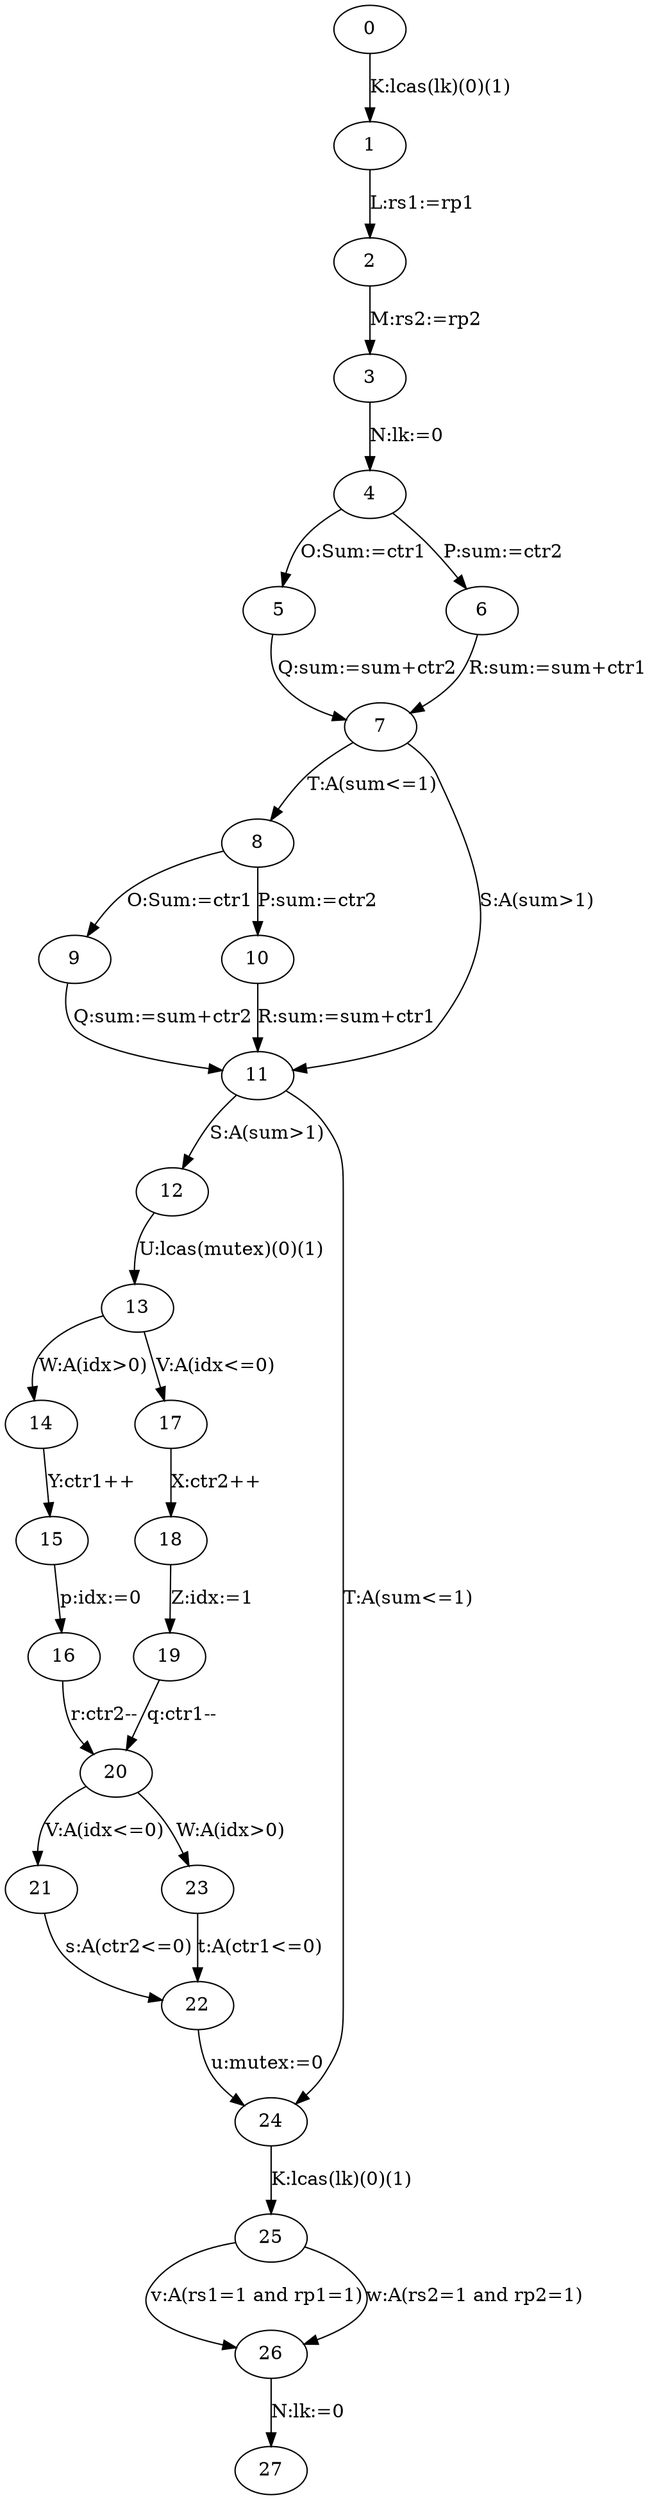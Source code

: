 digraph "unnamed" {
"0" [
fixedsize="false"
label="0"
regular="false"
];
"1" [
fixedsize="false"
label="1"
regular="false"
];
"2" [
fixedsize="false"
label="2"
regular="false"
];
"3" [
fixedsize="false"
label="3"
regular="false"
];
"4" [
fixedsize="false"
label="4"
regular="false"
];
"5" [
fixedsize="false"
label="5"
regular="false"
];
"6" [
fixedsize="false"
label="6"
regular="false"
];
"7" [
fixedsize="false"
label="7"
regular="false"
];
"0" -> "1" [
constraint="true"
decorate="false"
label="K:lcas(lk)(0)(1)"
labelfloat="false"
];
"1" -> "2" [
constraint="true"
decorate="false"
label="L:rs1:=rp1"
labelfloat="false"
];
"2" -> "3" [
constraint="true"
decorate="false"
label="M:rs2:=rp2"
labelfloat="false"
];
"3" -> "4" [
constraint="true"
decorate="false"
label="N:lk:=0"
labelfloat="false"
];
"4" -> "5" [
constraint="true"
decorate="false"
label="O:Sum:=ctr1"
labelfloat="false"
];
"5" -> "7" [
constraint="true"
decorate="false"
label="Q:sum:=sum+ctr2"
labelfloat="false"
];
"4" -> "6" [
constraint="true"
decorate="false"
label="P:sum:=ctr2"
labelfloat="false"
];
"6" -> "7" [
constraint="true"
decorate="false"
label="R:sum:=sum+ctr1"
labelfloat="false"
];
"8" [
fixedsize="false"
label="8"
regular="false"
];
"9" [
fixedsize="false"
label="9"
regular="false"
];
"10" [
fixedsize="false"
label="10"
regular="false"
];
"11" [
fixedsize="false"
label="11"
regular="false"
];
"12" [
fixedsize="false"
label="12"
regular="false"
];
"13" [
fixedsize="false"
label="13"
regular="false"
];
"14" [
fixedsize="false"
label="14"
regular="false"
];
"15" [
fixedsize="false"
label="15"
regular="false"
];
"16" [
fixedsize="false"
label="16"
regular="false"
];
"7" -> "8" [
constraint="true"
decorate="false"
label="T:A(sum<=1)"
labelfloat="false"
];
"8" -> "9" [
constraint="true"
decorate="false"
label="O:Sum:=ctr1"
labelfloat="false"
];
"8" -> "10" [
constraint="true"
decorate="false"
label="P:sum:=ctr2"
labelfloat="false"
];
"7" -> "11" [
constraint="true"
decorate="false"
label="S:A(sum>1)"
labelfloat="false"
];
"9" -> "11" [
constraint="true"
decorate="false"
label="Q:sum:=sum+ctr2"
labelfloat="false"
];
"10" -> "11" [
constraint="true"
decorate="false"
label="R:sum:=sum+ctr1"
labelfloat="false"
];
"12" [
fixedsize="false"
label="12"
regular="false"
];
"13" [
fixedsize="false"
label="13"
regular="false"
];
"14" [
fixedsize="false"
label="14"
regular="false"
];
"15" [
fixedsize="false"
label="15"
regular="false"
];
"16" [
fixedsize="false"
label="16"
regular="false"
];
"17" [
fixedsize="false"
label="17"
regular="false"
];
"18" [
fixedsize="false"
label="18"
regular="false"
];
"19" [
fixedsize="false"
label="19"
regular="false"
];
"20" [
fixedsize="false"
label="20"
regular="false"
];
"21" [
fixedsize="false"
label="21"
regular="false"
];
"22" [
fixedsize="false"
label="22"
regular="false"
];
"23" [
fixedsize="false"
label="23"
regular="false"
];
"24" [
fixedsize="false"
label="24"
regular="false"
];
"25" [
fixedsize="false"
label="25"
regular="false"
];
"11" -> "12" [
constraint="true"
decorate="false"
label="S:A(sum>1)"
labelfloat="false"
];
"11" -> "24" [
constraint="true"
decorate="false"
label="T:A(sum<=1)"
labelfloat="false"
];
"12" -> "13" [
constraint="true"
decorate="false"
label="U:lcas(mutex)(0)(1)"
labelfloat="false"
];
"13" -> "14" [
constraint="true"
decorate="false"
label="W:A(idx>0)"
labelfloat="false"
];
"13" -> "17" [
constraint="true"
decorate="false"
label="V:A(idx<=0)"
labelfloat="false"
];
"14" -> "15" [
constraint="true"
decorate="false"
label="Y:ctr1++"
labelfloat="false"
];
"15" -> "16" [
constraint="true"
decorate="false"
label="p:idx:=0"
labelfloat="false"
];
"16" -> "20" [
constraint="true"
decorate="false"
label="r:ctr2--"
labelfloat="false"
];
"17" -> "18" [
constraint="true"
decorate="false"
label="X:ctr2++"
labelfloat="false"
];
"18" -> "19" [
constraint="true"
decorate="false"
label="Z:idx:=1"
labelfloat="false"
];
"19" -> "20" [
constraint="true"
decorate="false"
label="q:ctr1--"
labelfloat="false"
];
"20" -> "21" [
constraint="true"
decorate="false"
label="V:A(idx<=0)"
labelfloat="false"
];
"20" -> "23" [
constraint="true"
decorate="false"
label="W:A(idx>0)"
labelfloat="false"
];
"21" -> "22" [
constraint="true"
decorate="false"
label="s:A(ctr2<=0)"
labelfloat="false"
];
"24" -> "25" [
constraint="true"
decorate="false"
label="K:lcas(lk)(0)(1)"
labelfloat="false"
];
"23" -> "22" [
constraint="true"
decorate="false"
label="t:A(ctr1<=0)"
labelfloat="false"
];
"22" -> "24" [
constraint="true"
decorate="false"
label="u:mutex:=0"
labelfloat="false"
];
"26" [
fixedsize="false"
label="26"
regular="false"
];
"27" [
fixedsize="false"
label="27"
regular="false"
];
"25" -> "26" [
constraint="true"
decorate="false"
label="v:A(rs1=1 and rp1=1)"
labelfloat="false"
];
"25" -> "26" [
constraint="true"
decorate="false"
label="w:A(rs2=1 and rp2=1)"
labelfloat="false"
];
"26" -> "27" [
constraint="true"
decorate="false"
label="N:lk:=0"
labelfloat="false"
];
}

